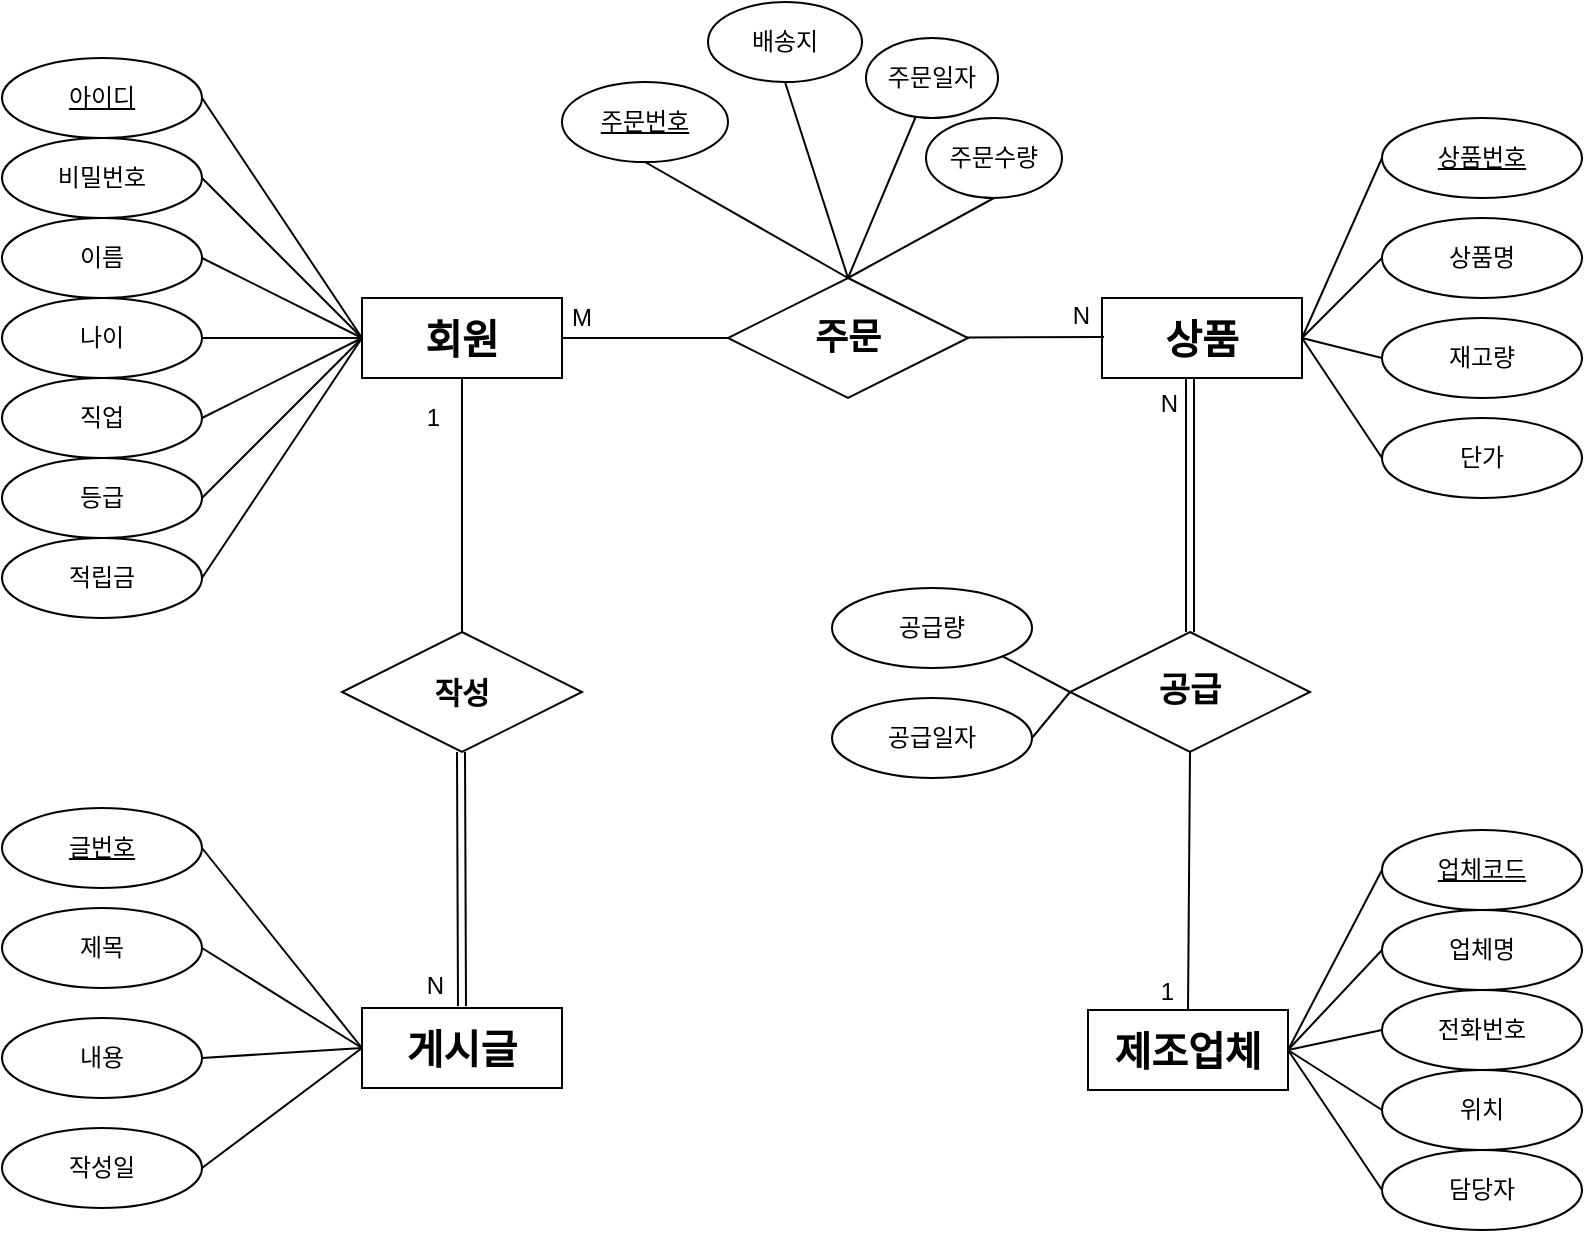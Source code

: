 <mxfile version="23.0.1" type="github">
  <diagram name="페이지-1" id="FWs0AsJasDjwjYhlzt5F">
    <mxGraphModel dx="1275" dy="772" grid="1" gridSize="11" guides="1" tooltips="1" connect="1" arrows="1" fold="1" page="1" pageScale="1" pageWidth="827" pageHeight="1169" math="0" shadow="0">
      <root>
        <mxCell id="0" />
        <mxCell id="1" parent="0" />
        <mxCell id="DUknkanRkB1bvvRlvDVm-19" value="&lt;font size=&quot;1&quot; face=&quot;Tahoma&quot;&gt;&lt;b style=&quot;font-size: 20px;&quot;&gt;회원&lt;/b&gt;&lt;/font&gt;" style="whiteSpace=wrap;html=1;align=center;" vertex="1" parent="1">
          <mxGeometry x="202" y="240" width="100" height="40" as="geometry" />
        </mxCell>
        <mxCell id="DUknkanRkB1bvvRlvDVm-20" value="비밀번호" style="ellipse;whiteSpace=wrap;html=1;align=center;" vertex="1" parent="1">
          <mxGeometry x="22" y="160" width="100" height="40" as="geometry" />
        </mxCell>
        <mxCell id="DUknkanRkB1bvvRlvDVm-21" value="아이디" style="ellipse;whiteSpace=wrap;html=1;align=center;fontStyle=4;" vertex="1" parent="1">
          <mxGeometry x="22" y="120" width="100" height="40" as="geometry" />
        </mxCell>
        <mxCell id="DUknkanRkB1bvvRlvDVm-22" value="이름" style="ellipse;whiteSpace=wrap;html=1;align=center;" vertex="1" parent="1">
          <mxGeometry x="22" y="200" width="100" height="40" as="geometry" />
        </mxCell>
        <mxCell id="DUknkanRkB1bvvRlvDVm-24" value="나이" style="ellipse;whiteSpace=wrap;html=1;align=center;" vertex="1" parent="1">
          <mxGeometry x="22" y="240" width="100" height="40" as="geometry" />
        </mxCell>
        <mxCell id="DUknkanRkB1bvvRlvDVm-25" value="직업" style="ellipse;whiteSpace=wrap;html=1;align=center;" vertex="1" parent="1">
          <mxGeometry x="22" y="280" width="100" height="40" as="geometry" />
        </mxCell>
        <mxCell id="DUknkanRkB1bvvRlvDVm-26" value="등급" style="ellipse;whiteSpace=wrap;html=1;align=center;" vertex="1" parent="1">
          <mxGeometry x="22" y="320" width="100" height="40" as="geometry" />
        </mxCell>
        <mxCell id="DUknkanRkB1bvvRlvDVm-27" value="적립금" style="ellipse;whiteSpace=wrap;html=1;align=center;" vertex="1" parent="1">
          <mxGeometry x="22" y="360" width="100" height="40" as="geometry" />
        </mxCell>
        <mxCell id="DUknkanRkB1bvvRlvDVm-28" value="" style="endArrow=none;html=1;rounded=0;exitX=1;exitY=0.5;exitDx=0;exitDy=0;entryX=0;entryY=0.5;entryDx=0;entryDy=0;" edge="1" parent="1" source="DUknkanRkB1bvvRlvDVm-21" target="DUknkanRkB1bvvRlvDVm-19">
          <mxGeometry relative="1" as="geometry">
            <mxPoint x="232" y="370" as="sourcePoint" />
            <mxPoint x="392" y="370" as="targetPoint" />
          </mxGeometry>
        </mxCell>
        <mxCell id="DUknkanRkB1bvvRlvDVm-29" value="" style="endArrow=none;html=1;rounded=0;exitX=1;exitY=0.5;exitDx=0;exitDy=0;entryX=0;entryY=0.5;entryDx=0;entryDy=0;" edge="1" parent="1" source="DUknkanRkB1bvvRlvDVm-20" target="DUknkanRkB1bvvRlvDVm-19">
          <mxGeometry relative="1" as="geometry">
            <mxPoint x="122" y="180" as="sourcePoint" />
            <mxPoint x="182" y="290" as="targetPoint" />
          </mxGeometry>
        </mxCell>
        <mxCell id="DUknkanRkB1bvvRlvDVm-30" value="" style="endArrow=none;html=1;rounded=0;exitX=1;exitY=0.5;exitDx=0;exitDy=0;entryX=0;entryY=0.5;entryDx=0;entryDy=0;" edge="1" parent="1" source="DUknkanRkB1bvvRlvDVm-25" target="DUknkanRkB1bvvRlvDVm-19">
          <mxGeometry relative="1" as="geometry">
            <mxPoint x="152" y="320" as="sourcePoint" />
            <mxPoint x="212" y="430" as="targetPoint" />
          </mxGeometry>
        </mxCell>
        <mxCell id="DUknkanRkB1bvvRlvDVm-31" value="" style="endArrow=none;html=1;rounded=0;exitX=1;exitY=0.5;exitDx=0;exitDy=0;" edge="1" parent="1" source="DUknkanRkB1bvvRlvDVm-26">
          <mxGeometry relative="1" as="geometry">
            <mxPoint x="202" y="360" as="sourcePoint" />
            <mxPoint x="202" y="260" as="targetPoint" />
          </mxGeometry>
        </mxCell>
        <mxCell id="DUknkanRkB1bvvRlvDVm-32" value="" style="endArrow=none;html=1;rounded=0;entryX=1;entryY=0.5;entryDx=0;entryDy=0;" edge="1" parent="1" target="DUknkanRkB1bvvRlvDVm-27">
          <mxGeometry relative="1" as="geometry">
            <mxPoint x="202" y="260" as="sourcePoint" />
            <mxPoint x="242" y="420" as="targetPoint" />
          </mxGeometry>
        </mxCell>
        <mxCell id="DUknkanRkB1bvvRlvDVm-33" value="" style="endArrow=none;html=1;rounded=0;exitX=1;exitY=0.5;exitDx=0;exitDy=0;entryX=0;entryY=0.5;entryDx=0;entryDy=0;" edge="1" parent="1" source="DUknkanRkB1bvvRlvDVm-22" target="DUknkanRkB1bvvRlvDVm-19">
          <mxGeometry relative="1" as="geometry">
            <mxPoint x="122" y="220" as="sourcePoint" />
            <mxPoint x="202" y="260" as="targetPoint" />
          </mxGeometry>
        </mxCell>
        <mxCell id="DUknkanRkB1bvvRlvDVm-34" value="" style="endArrow=none;html=1;rounded=0;exitX=1;exitY=0.5;exitDx=0;exitDy=0;entryX=0;entryY=0.5;entryDx=0;entryDy=0;" edge="1" parent="1" target="DUknkanRkB1bvvRlvDVm-19">
          <mxGeometry relative="1" as="geometry">
            <mxPoint x="122" y="260" as="sourcePoint" />
            <mxPoint x="182" y="370" as="targetPoint" />
          </mxGeometry>
        </mxCell>
        <mxCell id="DUknkanRkB1bvvRlvDVm-51" value="&lt;font size=&quot;1&quot; face=&quot;Tahoma&quot;&gt;&lt;b style=&quot;font-size: 20px;&quot;&gt;상품&lt;/b&gt;&lt;/font&gt;" style="whiteSpace=wrap;html=1;align=center;direction=west;" vertex="1" parent="1">
          <mxGeometry x="572" y="240" width="100" height="40" as="geometry" />
        </mxCell>
        <mxCell id="DUknkanRkB1bvvRlvDVm-52" value="상품명" style="ellipse;whiteSpace=wrap;html=1;align=center;direction=west;" vertex="1" parent="1">
          <mxGeometry x="712" y="200" width="100" height="40" as="geometry" />
        </mxCell>
        <mxCell id="DUknkanRkB1bvvRlvDVm-53" value="상품번호" style="ellipse;whiteSpace=wrap;html=1;align=center;fontStyle=4;direction=west;" vertex="1" parent="1">
          <mxGeometry x="712" y="150" width="100" height="40" as="geometry" />
        </mxCell>
        <mxCell id="DUknkanRkB1bvvRlvDVm-54" value="재고량" style="ellipse;whiteSpace=wrap;html=1;align=center;direction=west;" vertex="1" parent="1">
          <mxGeometry x="712" y="250" width="100" height="40" as="geometry" />
        </mxCell>
        <mxCell id="DUknkanRkB1bvvRlvDVm-56" value="단가" style="ellipse;whiteSpace=wrap;html=1;align=center;direction=west;" vertex="1" parent="1">
          <mxGeometry x="712" y="300" width="100" height="40" as="geometry" />
        </mxCell>
        <mxCell id="DUknkanRkB1bvvRlvDVm-59" value="" style="endArrow=none;html=1;rounded=0;exitX=1;exitY=0.5;exitDx=0;exitDy=0;entryX=0;entryY=0.5;entryDx=0;entryDy=0;" edge="1" source="DUknkanRkB1bvvRlvDVm-53" target="DUknkanRkB1bvvRlvDVm-51" parent="1">
          <mxGeometry relative="1" as="geometry">
            <mxPoint x="602" y="370" as="sourcePoint" />
            <mxPoint x="762" y="370" as="targetPoint" />
          </mxGeometry>
        </mxCell>
        <mxCell id="DUknkanRkB1bvvRlvDVm-60" value="" style="endArrow=none;html=1;rounded=0;exitX=1;exitY=0.5;exitDx=0;exitDy=0;entryX=0;entryY=0.5;entryDx=0;entryDy=0;" edge="1" source="DUknkanRkB1bvvRlvDVm-52" target="DUknkanRkB1bvvRlvDVm-51" parent="1">
          <mxGeometry relative="1" as="geometry">
            <mxPoint x="492" y="180" as="sourcePoint" />
            <mxPoint x="552" y="290" as="targetPoint" />
          </mxGeometry>
        </mxCell>
        <mxCell id="DUknkanRkB1bvvRlvDVm-61" value="" style="endArrow=none;html=1;rounded=0;exitX=1;exitY=0.5;exitDx=0;exitDy=0;entryX=0;entryY=0.5;entryDx=0;entryDy=0;" edge="1" source="DUknkanRkB1bvvRlvDVm-56" target="DUknkanRkB1bvvRlvDVm-51" parent="1">
          <mxGeometry relative="1" as="geometry">
            <mxPoint x="522" y="320" as="sourcePoint" />
            <mxPoint x="582" y="430" as="targetPoint" />
          </mxGeometry>
        </mxCell>
        <mxCell id="DUknkanRkB1bvvRlvDVm-64" value="" style="endArrow=none;html=1;rounded=0;exitX=1;exitY=0.5;exitDx=0;exitDy=0;entryX=0;entryY=0.5;entryDx=0;entryDy=0;" edge="1" source="DUknkanRkB1bvvRlvDVm-54" target="DUknkanRkB1bvvRlvDVm-51" parent="1">
          <mxGeometry relative="1" as="geometry">
            <mxPoint x="492" y="220" as="sourcePoint" />
            <mxPoint x="572" y="260" as="targetPoint" />
          </mxGeometry>
        </mxCell>
        <mxCell id="DUknkanRkB1bvvRlvDVm-66" value="전화번호" style="ellipse;whiteSpace=wrap;html=1;align=center;direction=west;" vertex="1" parent="1">
          <mxGeometry x="712" y="586" width="100" height="40" as="geometry" />
        </mxCell>
        <mxCell id="DUknkanRkB1bvvRlvDVm-67" value="업체코드" style="ellipse;whiteSpace=wrap;html=1;align=center;fontStyle=4;direction=west;" vertex="1" parent="1">
          <mxGeometry x="712" y="506" width="100" height="40" as="geometry" />
        </mxCell>
        <mxCell id="DUknkanRkB1bvvRlvDVm-68" value="위치" style="ellipse;whiteSpace=wrap;html=1;align=center;direction=west;" vertex="1" parent="1">
          <mxGeometry x="712" y="626" width="100" height="40" as="geometry" />
        </mxCell>
        <mxCell id="DUknkanRkB1bvvRlvDVm-69" value="담당자" style="ellipse;whiteSpace=wrap;html=1;align=center;direction=west;" vertex="1" parent="1">
          <mxGeometry x="712" y="666" width="100" height="40" as="geometry" />
        </mxCell>
        <mxCell id="DUknkanRkB1bvvRlvDVm-70" value="" style="endArrow=none;html=1;rounded=0;exitX=1;exitY=0.5;exitDx=0;exitDy=0;entryX=0;entryY=0.5;entryDx=0;entryDy=0;" edge="1" source="DUknkanRkB1bvvRlvDVm-67" target="DUknkanRkB1bvvRlvDVm-74" parent="1">
          <mxGeometry relative="1" as="geometry">
            <mxPoint x="602" y="726" as="sourcePoint" />
            <mxPoint x="762" y="726" as="targetPoint" />
          </mxGeometry>
        </mxCell>
        <mxCell id="DUknkanRkB1bvvRlvDVm-71" value="" style="endArrow=none;html=1;rounded=0;exitX=1;exitY=0.5;exitDx=0;exitDy=0;entryX=0;entryY=0.5;entryDx=0;entryDy=0;" edge="1" source="DUknkanRkB1bvvRlvDVm-66" target="DUknkanRkB1bvvRlvDVm-74" parent="1">
          <mxGeometry relative="1" as="geometry">
            <mxPoint x="492" y="536" as="sourcePoint" />
            <mxPoint x="552" y="646" as="targetPoint" />
          </mxGeometry>
        </mxCell>
        <mxCell id="DUknkanRkB1bvvRlvDVm-72" value="" style="endArrow=none;html=1;rounded=0;exitX=1;exitY=0.5;exitDx=0;exitDy=0;entryX=0;entryY=0.5;entryDx=0;entryDy=0;" edge="1" source="DUknkanRkB1bvvRlvDVm-69" target="DUknkanRkB1bvvRlvDVm-74" parent="1">
          <mxGeometry relative="1" as="geometry">
            <mxPoint x="522" y="676" as="sourcePoint" />
            <mxPoint x="582" y="786" as="targetPoint" />
          </mxGeometry>
        </mxCell>
        <mxCell id="DUknkanRkB1bvvRlvDVm-73" value="" style="endArrow=none;html=1;rounded=0;exitX=1;exitY=0.5;exitDx=0;exitDy=0;entryX=0;entryY=0.5;entryDx=0;entryDy=0;" edge="1" source="DUknkanRkB1bvvRlvDVm-68" target="DUknkanRkB1bvvRlvDVm-74" parent="1">
          <mxGeometry relative="1" as="geometry">
            <mxPoint x="492" y="576" as="sourcePoint" />
            <mxPoint x="572" y="616" as="targetPoint" />
          </mxGeometry>
        </mxCell>
        <mxCell id="DUknkanRkB1bvvRlvDVm-74" value="&lt;font size=&quot;1&quot; face=&quot;Tahoma&quot;&gt;&lt;b style=&quot;font-size: 20px;&quot;&gt;제조업체&lt;/b&gt;&lt;/font&gt;" style="whiteSpace=wrap;html=1;align=center;direction=west;" vertex="1" parent="1">
          <mxGeometry x="565" y="596" width="100" height="40" as="geometry" />
        </mxCell>
        <mxCell id="DUknkanRkB1bvvRlvDVm-75" value="제목" style="ellipse;whiteSpace=wrap;html=1;align=center;direction=east;" vertex="1" parent="1">
          <mxGeometry x="22" y="545" width="100" height="40" as="geometry" />
        </mxCell>
        <mxCell id="DUknkanRkB1bvvRlvDVm-76" value="글번호" style="ellipse;whiteSpace=wrap;html=1;align=center;fontStyle=4;direction=east;" vertex="1" parent="1">
          <mxGeometry x="22" y="495" width="100" height="40" as="geometry" />
        </mxCell>
        <mxCell id="DUknkanRkB1bvvRlvDVm-77" value="내용" style="ellipse;whiteSpace=wrap;html=1;align=center;direction=east;" vertex="1" parent="1">
          <mxGeometry x="22" y="600" width="100" height="40" as="geometry" />
        </mxCell>
        <mxCell id="DUknkanRkB1bvvRlvDVm-78" value="작성일" style="ellipse;whiteSpace=wrap;html=1;align=center;direction=east;" vertex="1" parent="1">
          <mxGeometry x="22" y="655" width="100" height="40" as="geometry" />
        </mxCell>
        <mxCell id="DUknkanRkB1bvvRlvDVm-79" value="" style="endArrow=none;html=1;rounded=0;exitX=1;exitY=0.5;exitDx=0;exitDy=0;entryX=0;entryY=0.5;entryDx=0;entryDy=0;" edge="1" source="DUknkanRkB1bvvRlvDVm-76" target="DUknkanRkB1bvvRlvDVm-83" parent="1">
          <mxGeometry relative="1" as="geometry">
            <mxPoint x="232" y="725" as="sourcePoint" />
            <mxPoint x="392" y="725" as="targetPoint" />
          </mxGeometry>
        </mxCell>
        <mxCell id="DUknkanRkB1bvvRlvDVm-80" value="" style="endArrow=none;html=1;rounded=0;exitX=1;exitY=0.5;exitDx=0;exitDy=0;entryX=0;entryY=0.5;entryDx=0;entryDy=0;" edge="1" source="DUknkanRkB1bvvRlvDVm-75" target="DUknkanRkB1bvvRlvDVm-83" parent="1">
          <mxGeometry relative="1" as="geometry">
            <mxPoint x="122" y="535" as="sourcePoint" />
            <mxPoint x="182" y="645" as="targetPoint" />
          </mxGeometry>
        </mxCell>
        <mxCell id="DUknkanRkB1bvvRlvDVm-81" value="" style="endArrow=none;html=1;rounded=0;exitX=1;exitY=0.5;exitDx=0;exitDy=0;entryX=0;entryY=0.5;entryDx=0;entryDy=0;" edge="1" source="DUknkanRkB1bvvRlvDVm-78" target="DUknkanRkB1bvvRlvDVm-83" parent="1">
          <mxGeometry relative="1" as="geometry">
            <mxPoint x="152" y="675" as="sourcePoint" />
            <mxPoint x="212" y="785" as="targetPoint" />
          </mxGeometry>
        </mxCell>
        <mxCell id="DUknkanRkB1bvvRlvDVm-82" value="" style="endArrow=none;html=1;rounded=0;exitX=1;exitY=0.5;exitDx=0;exitDy=0;entryX=0;entryY=0.5;entryDx=0;entryDy=0;" edge="1" source="DUknkanRkB1bvvRlvDVm-77" target="DUknkanRkB1bvvRlvDVm-83" parent="1">
          <mxGeometry relative="1" as="geometry">
            <mxPoint x="122" y="575" as="sourcePoint" />
            <mxPoint x="202" y="615" as="targetPoint" />
          </mxGeometry>
        </mxCell>
        <mxCell id="DUknkanRkB1bvvRlvDVm-83" value="&lt;font size=&quot;1&quot; face=&quot;Tahoma&quot;&gt;&lt;b style=&quot;font-size: 20px;&quot;&gt;게시글&lt;/b&gt;&lt;/font&gt;" style="whiteSpace=wrap;html=1;align=center;direction=east;" vertex="1" parent="1">
          <mxGeometry x="202" y="595" width="100" height="40" as="geometry" />
        </mxCell>
        <mxCell id="DUknkanRkB1bvvRlvDVm-84" value="업체명" style="ellipse;whiteSpace=wrap;html=1;align=center;direction=west;" vertex="1" parent="1">
          <mxGeometry x="712" y="546" width="100" height="40" as="geometry" />
        </mxCell>
        <mxCell id="DUknkanRkB1bvvRlvDVm-85" value="" style="endArrow=none;html=1;rounded=0;entryX=1;entryY=0.5;entryDx=0;entryDy=0;exitX=0;exitY=0.5;exitDx=0;exitDy=0;" edge="1" parent="1" source="DUknkanRkB1bvvRlvDVm-74" target="DUknkanRkB1bvvRlvDVm-84">
          <mxGeometry relative="1" as="geometry">
            <mxPoint x="302" y="696" as="sourcePoint" />
            <mxPoint x="462" y="696" as="targetPoint" />
          </mxGeometry>
        </mxCell>
        <mxCell id="DUknkanRkB1bvvRlvDVm-93" value="&lt;font style=&quot;font-size: 18px;&quot;&gt;&lt;b&gt;주문&lt;/b&gt;&lt;/font&gt;" style="shape=rhombus;perimeter=rhombusPerimeter;whiteSpace=wrap;html=1;align=center;" vertex="1" parent="1">
          <mxGeometry x="385" y="230" width="120" height="60" as="geometry" />
        </mxCell>
        <mxCell id="DUknkanRkB1bvvRlvDVm-113" value="" style="endArrow=none;html=1;rounded=0;entryX=1;entryY=0.5;entryDx=0;entryDy=0;" edge="1" parent="1" source="DUknkanRkB1bvvRlvDVm-93" target="DUknkanRkB1bvvRlvDVm-19">
          <mxGeometry relative="1" as="geometry">
            <mxPoint x="385" y="259.5" as="sourcePoint" />
            <mxPoint x="308" y="260" as="targetPoint" />
          </mxGeometry>
        </mxCell>
        <mxCell id="DUknkanRkB1bvvRlvDVm-114" value="M" style="resizable=0;html=1;whiteSpace=wrap;align=right;verticalAlign=bottom;" connectable="0" vertex="1" parent="DUknkanRkB1bvvRlvDVm-113">
          <mxGeometry x="1" relative="1" as="geometry">
            <mxPoint x="16" y="-2" as="offset" />
          </mxGeometry>
        </mxCell>
        <mxCell id="DUknkanRkB1bvvRlvDVm-115" value="" style="endArrow=none;html=1;rounded=0;" edge="1" parent="1" source="DUknkanRkB1bvvRlvDVm-93">
          <mxGeometry relative="1" as="geometry">
            <mxPoint x="505" y="260" as="sourcePoint" />
            <mxPoint x="573" y="259.5" as="targetPoint" />
          </mxGeometry>
        </mxCell>
        <mxCell id="DUknkanRkB1bvvRlvDVm-116" value="N" style="resizable=0;html=1;whiteSpace=wrap;align=right;verticalAlign=bottom;" connectable="0" vertex="1" parent="DUknkanRkB1bvvRlvDVm-115">
          <mxGeometry x="1" relative="1" as="geometry">
            <mxPoint x="-6" y="-2" as="offset" />
          </mxGeometry>
        </mxCell>
        <mxCell id="DUknkanRkB1bvvRlvDVm-118" value="주문번호" style="ellipse;whiteSpace=wrap;html=1;align=center;fontStyle=4;" vertex="1" parent="1">
          <mxGeometry x="302" y="132" width="83" height="40" as="geometry" />
        </mxCell>
        <mxCell id="DUknkanRkB1bvvRlvDVm-119" value="주문수량" style="ellipse;whiteSpace=wrap;html=1;align=center;" vertex="1" parent="1">
          <mxGeometry x="484" y="150" width="68" height="40" as="geometry" />
        </mxCell>
        <mxCell id="DUknkanRkB1bvvRlvDVm-120" value="배송지" style="ellipse;whiteSpace=wrap;html=1;align=center;" vertex="1" parent="1">
          <mxGeometry x="375" y="92" width="77" height="40" as="geometry" />
        </mxCell>
        <mxCell id="DUknkanRkB1bvvRlvDVm-121" value="주문일자" style="ellipse;whiteSpace=wrap;html=1;align=center;" vertex="1" parent="1">
          <mxGeometry x="454" y="110" width="66" height="40" as="geometry" />
        </mxCell>
        <mxCell id="DUknkanRkB1bvvRlvDVm-122" value="" style="endArrow=none;html=1;rounded=0;entryX=0.5;entryY=0;entryDx=0;entryDy=0;exitX=0.5;exitY=1;exitDx=0;exitDy=0;" edge="1" parent="1" source="DUknkanRkB1bvvRlvDVm-118" target="DUknkanRkB1bvvRlvDVm-93">
          <mxGeometry relative="1" as="geometry">
            <mxPoint x="220" y="230" as="sourcePoint" />
            <mxPoint x="380" y="230" as="targetPoint" />
          </mxGeometry>
        </mxCell>
        <mxCell id="DUknkanRkB1bvvRlvDVm-123" value="" style="endArrow=none;html=1;rounded=0;entryX=0.5;entryY=0;entryDx=0;entryDy=0;exitX=0.5;exitY=1;exitDx=0;exitDy=0;" edge="1" parent="1" source="DUknkanRkB1bvvRlvDVm-120" target="DUknkanRkB1bvvRlvDVm-93">
          <mxGeometry relative="1" as="geometry">
            <mxPoint x="253" y="253" as="sourcePoint" />
            <mxPoint x="413" y="253" as="targetPoint" />
          </mxGeometry>
        </mxCell>
        <mxCell id="DUknkanRkB1bvvRlvDVm-124" value="" style="endArrow=none;html=1;rounded=0;entryX=0.5;entryY=0;entryDx=0;entryDy=0;exitX=0.5;exitY=1;exitDx=0;exitDy=0;" edge="1" parent="1" source="DUknkanRkB1bvvRlvDVm-119" target="DUknkanRkB1bvvRlvDVm-93">
          <mxGeometry relative="1" as="geometry">
            <mxPoint x="253" y="253" as="sourcePoint" />
            <mxPoint x="413" y="253" as="targetPoint" />
          </mxGeometry>
        </mxCell>
        <mxCell id="DUknkanRkB1bvvRlvDVm-125" value="" style="endArrow=none;html=1;rounded=0;entryX=0.5;entryY=0;entryDx=0;entryDy=0;" edge="1" parent="1" source="DUknkanRkB1bvvRlvDVm-121" target="DUknkanRkB1bvvRlvDVm-93">
          <mxGeometry relative="1" as="geometry">
            <mxPoint x="462" y="154" as="sourcePoint" />
            <mxPoint x="413" y="253" as="targetPoint" />
          </mxGeometry>
        </mxCell>
        <mxCell id="DUknkanRkB1bvvRlvDVm-126" value="&lt;font style=&quot;font-size: 17px;&quot;&gt;&lt;b&gt;공급&lt;/b&gt;&lt;/font&gt;" style="shape=rhombus;perimeter=rhombusPerimeter;whiteSpace=wrap;html=1;align=center;" vertex="1" parent="1">
          <mxGeometry x="556" y="407" width="120" height="60" as="geometry" />
        </mxCell>
        <mxCell id="DUknkanRkB1bvvRlvDVm-127" value="" style="endArrow=none;html=1;rounded=0;entryX=0.5;entryY=1;entryDx=0;entryDy=0;exitX=0.5;exitY=1;exitDx=0;exitDy=0;" edge="1" parent="1" source="DUknkanRkB1bvvRlvDVm-126" target="DUknkanRkB1bvvRlvDVm-74">
          <mxGeometry relative="1" as="geometry">
            <mxPoint x="253" y="451" as="sourcePoint" />
            <mxPoint x="413" y="451" as="targetPoint" />
          </mxGeometry>
        </mxCell>
        <mxCell id="DUknkanRkB1bvvRlvDVm-128" value="1" style="resizable=0;html=1;whiteSpace=wrap;align=right;verticalAlign=bottom;" connectable="0" vertex="1" parent="DUknkanRkB1bvvRlvDVm-127">
          <mxGeometry x="1" relative="1" as="geometry">
            <mxPoint x="-6" as="offset" />
          </mxGeometry>
        </mxCell>
        <mxCell id="DUknkanRkB1bvvRlvDVm-131" value="공급일자" style="ellipse;whiteSpace=wrap;html=1;align=center;" vertex="1" parent="1">
          <mxGeometry x="437" y="440" width="100" height="40" as="geometry" />
        </mxCell>
        <mxCell id="DUknkanRkB1bvvRlvDVm-132" value="공급량" style="ellipse;whiteSpace=wrap;html=1;align=center;" vertex="1" parent="1">
          <mxGeometry x="437" y="385" width="100" height="40" as="geometry" />
        </mxCell>
        <mxCell id="DUknkanRkB1bvvRlvDVm-133" value="" style="endArrow=none;html=1;rounded=0;entryX=0;entryY=0.5;entryDx=0;entryDy=0;exitX=1;exitY=1;exitDx=0;exitDy=0;" edge="1" parent="1" source="DUknkanRkB1bvvRlvDVm-132" target="DUknkanRkB1bvvRlvDVm-126">
          <mxGeometry relative="1" as="geometry">
            <mxPoint x="253" y="451" as="sourcePoint" />
            <mxPoint x="413" y="451" as="targetPoint" />
          </mxGeometry>
        </mxCell>
        <mxCell id="DUknkanRkB1bvvRlvDVm-134" value="" style="endArrow=none;html=1;rounded=0;exitX=1;exitY=0.5;exitDx=0;exitDy=0;entryX=0;entryY=0.5;entryDx=0;entryDy=0;" edge="1" parent="1" source="DUknkanRkB1bvvRlvDVm-131" target="DUknkanRkB1bvvRlvDVm-126">
          <mxGeometry relative="1" as="geometry">
            <mxPoint x="253" y="451" as="sourcePoint" />
            <mxPoint x="561" y="440" as="targetPoint" />
          </mxGeometry>
        </mxCell>
        <mxCell id="DUknkanRkB1bvvRlvDVm-135" value="&lt;font style=&quot;font-size: 15px;&quot;&gt;&lt;b&gt;작성&lt;/b&gt;&lt;/font&gt;" style="shape=rhombus;perimeter=rhombusPerimeter;whiteSpace=wrap;html=1;align=center;" vertex="1" parent="1">
          <mxGeometry x="192" y="407" width="120" height="60" as="geometry" />
        </mxCell>
        <mxCell id="DUknkanRkB1bvvRlvDVm-136" value="" style="endArrow=none;html=1;rounded=0;entryX=0.5;entryY=1;entryDx=0;entryDy=0;exitX=0.5;exitY=0;exitDx=0;exitDy=0;" edge="1" parent="1" source="DUknkanRkB1bvvRlvDVm-135" target="DUknkanRkB1bvvRlvDVm-19">
          <mxGeometry relative="1" as="geometry">
            <mxPoint x="253" y="451" as="sourcePoint" />
            <mxPoint x="413" y="451" as="targetPoint" />
          </mxGeometry>
        </mxCell>
        <mxCell id="DUknkanRkB1bvvRlvDVm-137" value="1" style="resizable=0;html=1;whiteSpace=wrap;align=right;verticalAlign=bottom;" connectable="0" vertex="1" parent="DUknkanRkB1bvvRlvDVm-136">
          <mxGeometry x="1" relative="1" as="geometry">
            <mxPoint x="-10" y="28" as="offset" />
          </mxGeometry>
        </mxCell>
        <mxCell id="DUknkanRkB1bvvRlvDVm-140" value="" style="shape=link;html=1;rounded=0;" edge="1" parent="1">
          <mxGeometry relative="1" as="geometry">
            <mxPoint x="251.5" y="467" as="sourcePoint" />
            <mxPoint x="252" y="594" as="targetPoint" />
          </mxGeometry>
        </mxCell>
        <mxCell id="DUknkanRkB1bvvRlvDVm-141" value="N" style="resizable=0;html=1;whiteSpace=wrap;align=right;verticalAlign=bottom;" connectable="0" vertex="1" parent="DUknkanRkB1bvvRlvDVm-140">
          <mxGeometry x="1" relative="1" as="geometry">
            <mxPoint x="-7" y="-1" as="offset" />
          </mxGeometry>
        </mxCell>
        <mxCell id="DUknkanRkB1bvvRlvDVm-142" value="" style="shape=link;html=1;rounded=0;entryX=0.5;entryY=0;entryDx=0;entryDy=0;exitX=0.5;exitY=0;exitDx=0;exitDy=0;" edge="1" parent="1" source="DUknkanRkB1bvvRlvDVm-126">
          <mxGeometry relative="1" as="geometry">
            <mxPoint x="776" y="280" as="sourcePoint" />
            <mxPoint x="616" y="280" as="targetPoint" />
          </mxGeometry>
        </mxCell>
        <mxCell id="DUknkanRkB1bvvRlvDVm-143" value="N" style="resizable=0;html=1;whiteSpace=wrap;align=right;verticalAlign=bottom;" connectable="0" vertex="1" parent="DUknkanRkB1bvvRlvDVm-142">
          <mxGeometry x="1" relative="1" as="geometry">
            <mxPoint x="-5" y="21" as="offset" />
          </mxGeometry>
        </mxCell>
      </root>
    </mxGraphModel>
  </diagram>
</mxfile>

